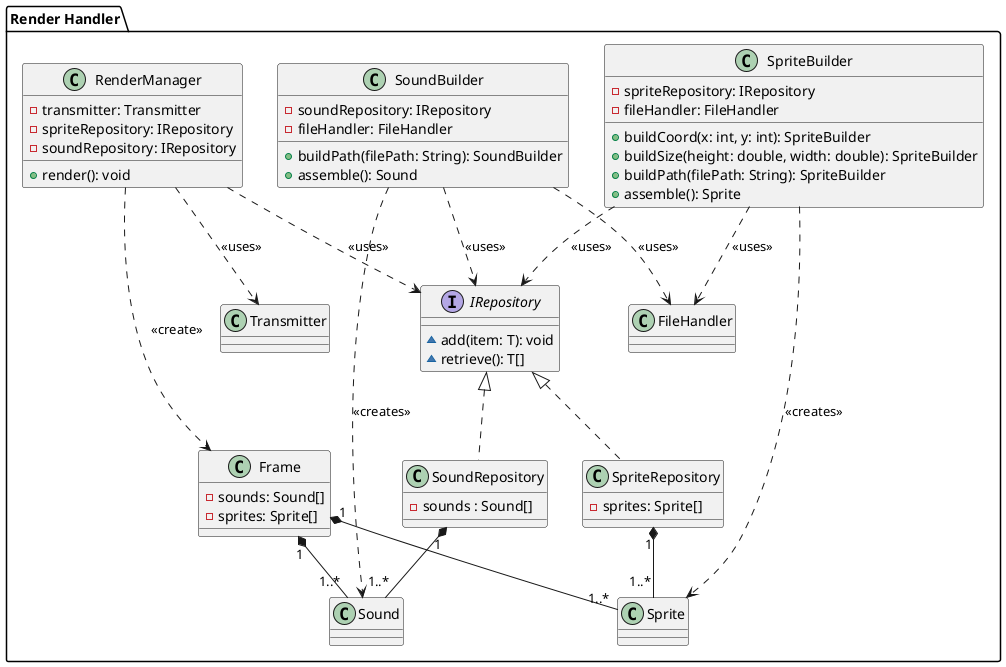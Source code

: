 @startuml
package "Render Handler" {
    interface IRepository {
        ~add(item: T): void
        ~retrieve(): T[]
    }
    'note top of IRepository : T could be Sprite or Sound
    IRepository <|.. SpriteRepository
    IRepository <|.. SoundRepository

!startsub INTERFACE
    class SpriteBuilder {
        -spriteRepository: IRepository
        -fileHandler: FileHandler
        +buildCoord(x: int, y: int): SpriteBuilder
        +buildSize(height: double, width: double): SpriteBuilder
        +buildPath(filePath: String): SpriteBuilder
        +assemble(): Sprite
    }

    class SoundBuilder {
        -soundRepository: IRepository
        -fileHandler: FileHandler
        +buildPath(filePath: String): SoundBuilder
        +assemble(): Sound
    }
!endsub
    SpriteBuilder ..> Sprite: <<creates>>
    SpriteBuilder ..> FileHandler: <<uses>>
    SpriteBuilder ..> IRepository: <<uses>>

    SoundBuilder  ..> Sound: <<creates>>
    SoundBuilder  ..> FileHandler: <<uses>>
    SoundBuilder  ..> IRepository: <<uses>>

    class RenderManager {
        -transmitter: Transmitter
        -spriteRepository: IRepository
        -soundRepository: IRepository
        +render(): void
    }
    RenderManager ..> Transmitter: <<uses>>
    RenderManager ..> Frame: <<create>>
    RenderManager ..> IRepository: <<uses>>

    class SoundRepository {
        -sounds : Sound[]
    }
    'note top of SoundRepository : would retreive only playable sounds
    SoundRepository "1" *-- "1..*" Sound

    class SpriteRepository {
        -sprites: Sprite[]
    }
    SpriteRepository "1" *-- "1..*" Sprite

    class Frame {
        -sounds: Sound[]
        -sprites: Sprite[]
    }
    Frame "1" *-- "1..*" Sprite
    Frame "1" *-- "1..*" Sound
}
@enduml

